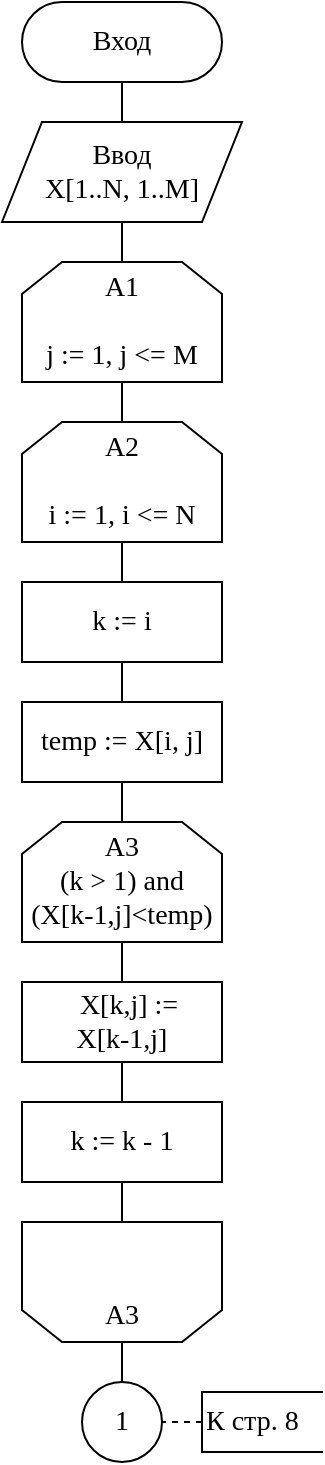 <mxfile version="15.3.8" type="device" pages="4"><diagram id="unoBSptZtzwc_0koED5F" name="1"><mxGraphModel dx="1024" dy="592" grid="1" gridSize="10" guides="1" tooltips="1" connect="1" arrows="1" fold="1" page="1" pageScale="1" pageWidth="827" pageHeight="1169" math="0" shadow="0"><root><mxCell id="0"/><mxCell id="1" parent="0"/><mxCell id="0t-yUcpnWR6xyYewzoy4-15" style="edgeStyle=orthogonalEdgeStyle;rounded=0;orthogonalLoop=1;jettySize=auto;html=1;exitX=0.5;exitY=1;exitDx=0;exitDy=0;entryX=0.5;entryY=0;entryDx=0;entryDy=0;endArrow=none;endFill=0;" parent="1" source="0t-yUcpnWR6xyYewzoy4-1" target="0t-yUcpnWR6xyYewzoy4-2" edge="1"><mxGeometry relative="1" as="geometry"/></mxCell><mxCell id="0t-yUcpnWR6xyYewzoy4-1" value="&lt;font face=&quot;Times New Roman&quot; style=&quot;font-size: 14px&quot;&gt;Вход&lt;/font&gt;" style="rounded=1;whiteSpace=wrap;html=1;arcSize=50;" parent="1" vertex="1"><mxGeometry x="270" y="40" width="100" height="40" as="geometry"/></mxCell><mxCell id="0t-yUcpnWR6xyYewzoy4-16" style="edgeStyle=orthogonalEdgeStyle;rounded=0;orthogonalLoop=1;jettySize=auto;html=1;exitX=0.5;exitY=1;exitDx=0;exitDy=0;entryX=0.5;entryY=0;entryDx=0;entryDy=0;endArrow=none;endFill=0;" parent="1" source="0t-yUcpnWR6xyYewzoy4-2" target="0t-yUcpnWR6xyYewzoy4-4" edge="1"><mxGeometry relative="1" as="geometry"/></mxCell><mxCell id="0t-yUcpnWR6xyYewzoy4-2" value="Ввод&lt;br&gt;X[1..N, 1..M]" style="shape=parallelogram;perimeter=parallelogramPerimeter;whiteSpace=wrap;html=1;fixedSize=1;align=center;fontFamily=Times New Roman;fontSize=14;" parent="1" vertex="1"><mxGeometry x="260" y="100" width="120" height="50" as="geometry"/></mxCell><mxCell id="0t-yUcpnWR6xyYewzoy4-17" style="edgeStyle=orthogonalEdgeStyle;rounded=0;orthogonalLoop=1;jettySize=auto;html=1;exitX=0.5;exitY=1;exitDx=0;exitDy=0;entryX=0.5;entryY=0;entryDx=0;entryDy=0;endArrow=none;endFill=0;" parent="1" source="0t-yUcpnWR6xyYewzoy4-4" target="0t-yUcpnWR6xyYewzoy4-5" edge="1"><mxGeometry relative="1" as="geometry"/></mxCell><mxCell id="0t-yUcpnWR6xyYewzoy4-4" value="A1&lt;br&gt;&lt;br&gt;j := 1, j &amp;lt;= M" style="shape=loopLimit;whiteSpace=wrap;html=1;fontFamily=Times New Roman;fontSize=14;" parent="1" vertex="1"><mxGeometry x="270" y="170.0" width="100" height="60" as="geometry"/></mxCell><mxCell id="0t-yUcpnWR6xyYewzoy4-18" style="edgeStyle=orthogonalEdgeStyle;rounded=0;orthogonalLoop=1;jettySize=auto;html=1;exitX=0.5;exitY=1;exitDx=0;exitDy=0;entryX=0.5;entryY=0;entryDx=0;entryDy=0;endArrow=none;endFill=0;" parent="1" source="0t-yUcpnWR6xyYewzoy4-5" target="0t-yUcpnWR6xyYewzoy4-6" edge="1"><mxGeometry relative="1" as="geometry"/></mxCell><mxCell id="0t-yUcpnWR6xyYewzoy4-5" value="A2&lt;br&gt;&lt;br&gt;i := 1, i &amp;lt;= N" style="shape=loopLimit;whiteSpace=wrap;html=1;fontFamily=Times New Roman;fontSize=14;" parent="1" vertex="1"><mxGeometry x="270" y="250.0" width="100" height="60" as="geometry"/></mxCell><mxCell id="0t-yUcpnWR6xyYewzoy4-19" style="edgeStyle=orthogonalEdgeStyle;rounded=0;orthogonalLoop=1;jettySize=auto;html=1;exitX=0.5;exitY=1;exitDx=0;exitDy=0;entryX=0.5;entryY=0;entryDx=0;entryDy=0;endArrow=none;endFill=0;" parent="1" source="0t-yUcpnWR6xyYewzoy4-6" target="0t-yUcpnWR6xyYewzoy4-7" edge="1"><mxGeometry relative="1" as="geometry"/></mxCell><mxCell id="0t-yUcpnWR6xyYewzoy4-6" value="k := i" style="rounded=0;whiteSpace=wrap;html=1;fontFamily=Times New Roman;fontSize=14;" parent="1" vertex="1"><mxGeometry x="270" y="330" width="100" height="40" as="geometry"/></mxCell><mxCell id="0t-yUcpnWR6xyYewzoy4-20" style="edgeStyle=orthogonalEdgeStyle;rounded=0;orthogonalLoop=1;jettySize=auto;html=1;exitX=0.5;exitY=1;exitDx=0;exitDy=0;entryX=0.5;entryY=0;entryDx=0;entryDy=0;endArrow=none;endFill=0;" parent="1" source="0t-yUcpnWR6xyYewzoy4-7" target="0t-yUcpnWR6xyYewzoy4-8" edge="1"><mxGeometry relative="1" as="geometry"/></mxCell><mxCell id="0t-yUcpnWR6xyYewzoy4-7" value="temp := X[i, j]" style="rounded=0;whiteSpace=wrap;html=1;fontFamily=Times New Roman;fontSize=14;" parent="1" vertex="1"><mxGeometry x="270" y="390" width="100" height="40" as="geometry"/></mxCell><mxCell id="0t-yUcpnWR6xyYewzoy4-21" style="edgeStyle=orthogonalEdgeStyle;rounded=0;orthogonalLoop=1;jettySize=auto;html=1;exitX=0.5;exitY=1;exitDx=0;exitDy=0;entryX=0.5;entryY=0;entryDx=0;entryDy=0;endArrow=none;endFill=0;" parent="1" source="0t-yUcpnWR6xyYewzoy4-8" target="0t-yUcpnWR6xyYewzoy4-9" edge="1"><mxGeometry relative="1" as="geometry"/></mxCell><mxCell id="0t-yUcpnWR6xyYewzoy4-8" value="A3&lt;br&gt;(k &amp;gt; 1) and&lt;br&gt;(X[k-1,j]&amp;lt;temp)" style="shape=loopLimit;whiteSpace=wrap;html=1;fontFamily=Times New Roman;fontSize=14;" parent="1" vertex="1"><mxGeometry x="270" y="450.0" width="100" height="60" as="geometry"/></mxCell><mxCell id="0t-yUcpnWR6xyYewzoy4-22" style="edgeStyle=orthogonalEdgeStyle;rounded=0;orthogonalLoop=1;jettySize=auto;html=1;exitX=0.5;exitY=1;exitDx=0;exitDy=0;entryX=0.5;entryY=0;entryDx=0;entryDy=0;endArrow=none;endFill=0;" parent="1" source="0t-yUcpnWR6xyYewzoy4-9" target="0t-yUcpnWR6xyYewzoy4-10" edge="1"><mxGeometry relative="1" as="geometry"/></mxCell><mxCell id="0t-yUcpnWR6xyYewzoy4-9" value="&amp;nbsp; X[k,j] := &lt;br&gt;X[k-1,j]" style="rounded=0;whiteSpace=wrap;html=1;fontFamily=Times New Roman;fontSize=14;" parent="1" vertex="1"><mxGeometry x="270" y="530" width="100" height="40" as="geometry"/></mxCell><mxCell id="0t-yUcpnWR6xyYewzoy4-23" style="edgeStyle=orthogonalEdgeStyle;rounded=0;orthogonalLoop=1;jettySize=auto;html=1;exitX=0.5;exitY=1;exitDx=0;exitDy=0;entryX=0.5;entryY=0;entryDx=0;entryDy=0;endArrow=none;endFill=0;" parent="1" source="0t-yUcpnWR6xyYewzoy4-10" target="0t-yUcpnWR6xyYewzoy4-11" edge="1"><mxGeometry relative="1" as="geometry"/></mxCell><mxCell id="0t-yUcpnWR6xyYewzoy4-10" value="k := k - 1" style="rounded=0;whiteSpace=wrap;html=1;fontFamily=Times New Roman;fontSize=14;" parent="1" vertex="1"><mxGeometry x="270" y="590" width="100" height="40" as="geometry"/></mxCell><mxCell id="0t-yUcpnWR6xyYewzoy4-24" style="edgeStyle=orthogonalEdgeStyle;rounded=0;orthogonalLoop=1;jettySize=auto;html=1;exitX=0.5;exitY=1;exitDx=0;exitDy=0;entryX=0.5;entryY=0;entryDx=0;entryDy=0;endArrow=none;endFill=0;" parent="1" source="0t-yUcpnWR6xyYewzoy4-11" target="0t-yUcpnWR6xyYewzoy4-13" edge="1"><mxGeometry relative="1" as="geometry"/></mxCell><mxCell id="0t-yUcpnWR6xyYewzoy4-11" value="&lt;br&gt;&lt;br&gt;A3" style="shape=loopLimit;whiteSpace=wrap;html=1;flipV=1;fontFamily=Times New Roman;fontSize=14;" parent="1" vertex="1"><mxGeometry x="270" y="650.0" width="100" height="60" as="geometry"/></mxCell><mxCell id="0t-yUcpnWR6xyYewzoy4-12" value="" style="endArrow=none;dashed=1;html=1;" parent="1" edge="1"><mxGeometry width="50" height="50" relative="1" as="geometry"><mxPoint x="360" y="750" as="sourcePoint"/><mxPoint x="340" y="750" as="targetPoint"/></mxGeometry></mxCell><mxCell id="0t-yUcpnWR6xyYewzoy4-13" value="&lt;font face=&quot;Times New Roman&quot; style=&quot;font-size: 14px&quot;&gt;1&lt;/font&gt;" style="ellipse;whiteSpace=wrap;html=1;aspect=fixed;align=center;" parent="1" vertex="1"><mxGeometry x="300" y="730" width="40" height="40" as="geometry"/></mxCell><mxCell id="0t-yUcpnWR6xyYewzoy4-14" value="&lt;font face=&quot;Times New Roman&quot; style=&quot;font-size: 14px&quot;&gt;К стр. 8&lt;/font&gt;" style="shape=partialRectangle;whiteSpace=wrap;html=1;bottom=1;right=1;left=1;top=0;fillColor=none;routingCenterX=-0.5;direction=south;align=left;" parent="1" vertex="1"><mxGeometry x="360" y="735" width="60" height="30" as="geometry"/></mxCell></root></mxGraphModel></diagram><diagram id="nisEQBPLOUrrj6jAwsxC" name="2"><mxGraphModel dx="1024" dy="592" grid="1" gridSize="10" guides="1" tooltips="1" connect="1" arrows="1" fold="1" page="1" pageScale="1" pageWidth="827" pageHeight="1169" math="0" shadow="0"><root><mxCell id="D3FZUw9TLDZbeN58fPJp-0"/><mxCell id="D3FZUw9TLDZbeN58fPJp-1" parent="D3FZUw9TLDZbeN58fPJp-0"/><mxCell id="D3FZUw9TLDZbeN58fPJp-2" value="" style="endArrow=none;dashed=1;html=1;" parent="D3FZUw9TLDZbeN58fPJp-1" edge="1"><mxGeometry width="50" height="50" relative="1" as="geometry"><mxPoint x="280" y="59.76" as="sourcePoint"/><mxPoint x="260" y="59.76" as="targetPoint"/></mxGeometry></mxCell><mxCell id="iKSGfNQ4uH1OwucTRDtX-2" style="edgeStyle=orthogonalEdgeStyle;rounded=0;orthogonalLoop=1;jettySize=auto;html=1;exitX=0.5;exitY=1;exitDx=0;exitDy=0;entryX=0.5;entryY=0;entryDx=0;entryDy=0;endArrow=none;endFill=0;" parent="D3FZUw9TLDZbeN58fPJp-1" source="D3FZUw9TLDZbeN58fPJp-3" target="D3FZUw9TLDZbeN58fPJp-5" edge="1"><mxGeometry relative="1" as="geometry"/></mxCell><mxCell id="D3FZUw9TLDZbeN58fPJp-3" value="&lt;font face=&quot;Times New Roman&quot; style=&quot;font-size: 12px&quot;&gt;1&lt;/font&gt;" style="ellipse;whiteSpace=wrap;html=1;aspect=fixed;align=center;" parent="D3FZUw9TLDZbeN58fPJp-1" vertex="1"><mxGeometry x="280" y="40" width="40" height="40" as="geometry"/></mxCell><mxCell id="D3FZUw9TLDZbeN58fPJp-4" value="&lt;font face=&quot;Times New Roman&quot; style=&quot;font-size: 14px&quot;&gt;Из стр. 7&lt;/font&gt;" style="shape=partialRectangle;whiteSpace=wrap;html=1;bottom=1;right=1;left=1;top=0;fillColor=none;routingCenterX=-0.5;direction=north;align=right;" parent="D3FZUw9TLDZbeN58fPJp-1" vertex="1"><mxGeometry x="200" y="45" width="60" height="30" as="geometry"/></mxCell><mxCell id="iKSGfNQ4uH1OwucTRDtX-3" style="edgeStyle=orthogonalEdgeStyle;rounded=0;orthogonalLoop=1;jettySize=auto;html=1;exitX=0.5;exitY=1;exitDx=0;exitDy=0;entryX=0.5;entryY=0;entryDx=0;entryDy=0;endArrow=none;endFill=0;" parent="D3FZUw9TLDZbeN58fPJp-1" source="D3FZUw9TLDZbeN58fPJp-5" target="iKSGfNQ4uH1OwucTRDtX-0" edge="1"><mxGeometry relative="1" as="geometry"/></mxCell><mxCell id="D3FZUw9TLDZbeN58fPJp-5" value="&amp;nbsp; X[k, j] :=&amp;nbsp;&lt;br&gt;X[k-1, j]" style="rounded=0;whiteSpace=wrap;html=1;fontFamily=Times New Roman;fontSize=14;" parent="D3FZUw9TLDZbeN58fPJp-1" vertex="1"><mxGeometry x="250" y="100" width="100" height="40" as="geometry"/></mxCell><mxCell id="iKSGfNQ4uH1OwucTRDtX-4" style="edgeStyle=orthogonalEdgeStyle;rounded=0;orthogonalLoop=1;jettySize=auto;html=1;exitX=0.5;exitY=1;exitDx=0;exitDy=0;entryX=0.5;entryY=0;entryDx=0;entryDy=0;endArrow=none;endFill=0;" parent="D3FZUw9TLDZbeN58fPJp-1" source="iKSGfNQ4uH1OwucTRDtX-0" target="iKSGfNQ4uH1OwucTRDtX-1" edge="1"><mxGeometry relative="1" as="geometry"/></mxCell><mxCell id="iKSGfNQ4uH1OwucTRDtX-0" value="i := i + 1&lt;br&gt;&lt;br&gt;A2" style="shape=loopLimit;whiteSpace=wrap;html=1;flipV=1;fontFamily=Times New Roman;fontSize=14;" parent="D3FZUw9TLDZbeN58fPJp-1" vertex="1"><mxGeometry x="250" y="160.0" width="100" height="60" as="geometry"/></mxCell><mxCell id="iKSGfNQ4uH1OwucTRDtX-15" style="edgeStyle=orthogonalEdgeStyle;rounded=0;orthogonalLoop=1;jettySize=auto;html=1;exitX=0.5;exitY=1;exitDx=0;exitDy=0;entryX=0.5;entryY=0;entryDx=0;entryDy=0;endArrow=none;endFill=0;" parent="D3FZUw9TLDZbeN58fPJp-1" source="iKSGfNQ4uH1OwucTRDtX-1" target="iKSGfNQ4uH1OwucTRDtX-5" edge="1"><mxGeometry relative="1" as="geometry"/></mxCell><mxCell id="iKSGfNQ4uH1OwucTRDtX-1" value="j := j + 1&lt;br&gt;&lt;br&gt;A1" style="shape=loopLimit;whiteSpace=wrap;html=1;flipV=1;fontFamily=Times New Roman;fontSize=14;" parent="D3FZUw9TLDZbeN58fPJp-1" vertex="1"><mxGeometry x="250" y="240.0" width="100" height="60" as="geometry"/></mxCell><mxCell id="iKSGfNQ4uH1OwucTRDtX-16" style="edgeStyle=orthogonalEdgeStyle;rounded=0;orthogonalLoop=1;jettySize=auto;html=1;exitX=0.5;exitY=1;exitDx=0;exitDy=0;entryX=0.5;entryY=0;entryDx=0;entryDy=0;endArrow=none;endFill=0;" parent="D3FZUw9TLDZbeN58fPJp-1" source="iKSGfNQ4uH1OwucTRDtX-5" target="iKSGfNQ4uH1OwucTRDtX-6" edge="1"><mxGeometry relative="1" as="geometry"/></mxCell><mxCell id="iKSGfNQ4uH1OwucTRDtX-5" value="A4&lt;br&gt;&lt;br&gt;j := 1, j &amp;lt;= M" style="shape=loopLimit;whiteSpace=wrap;html=1;fontFamily=Times New Roman;fontSize=14;" parent="D3FZUw9TLDZbeN58fPJp-1" vertex="1"><mxGeometry x="250" y="320.0" width="100" height="60" as="geometry"/></mxCell><mxCell id="iKSGfNQ4uH1OwucTRDtX-17" style="edgeStyle=orthogonalEdgeStyle;rounded=0;orthogonalLoop=1;jettySize=auto;html=1;exitX=0.5;exitY=1;exitDx=0;exitDy=0;entryX=0.5;entryY=0;entryDx=0;entryDy=0;endArrow=none;endFill=0;" parent="D3FZUw9TLDZbeN58fPJp-1" source="iKSGfNQ4uH1OwucTRDtX-6" target="iKSGfNQ4uH1OwucTRDtX-7" edge="1"><mxGeometry relative="1" as="geometry"/></mxCell><mxCell id="iKSGfNQ4uH1OwucTRDtX-6" value="min := &lt;br&gt;abs(X[1, j]" style="rounded=0;whiteSpace=wrap;html=1;fontFamily=Times New Roman;fontSize=14;" parent="D3FZUw9TLDZbeN58fPJp-1" vertex="1"><mxGeometry x="250" y="400" width="100" height="40" as="geometry"/></mxCell><mxCell id="iKSGfNQ4uH1OwucTRDtX-18" style="edgeStyle=orthogonalEdgeStyle;rounded=0;orthogonalLoop=1;jettySize=auto;html=1;exitX=0.5;exitY=1;exitDx=0;exitDy=0;entryX=0.5;entryY=0;entryDx=0;entryDy=0;endArrow=none;endFill=0;" parent="D3FZUw9TLDZbeN58fPJp-1" source="iKSGfNQ4uH1OwucTRDtX-7" target="iKSGfNQ4uH1OwucTRDtX-8" edge="1"><mxGeometry relative="1" as="geometry"/></mxCell><mxCell id="iKSGfNQ4uH1OwucTRDtX-7" value="A5&lt;br&gt;&lt;br&gt;i := 2, i &amp;lt;= N" style="shape=loopLimit;whiteSpace=wrap;html=1;fontFamily=Times New Roman;fontSize=14;" parent="D3FZUw9TLDZbeN58fPJp-1" vertex="1"><mxGeometry x="250" y="460.0" width="100" height="60" as="geometry"/></mxCell><mxCell id="iKSGfNQ4uH1OwucTRDtX-10" style="edgeStyle=orthogonalEdgeStyle;rounded=0;orthogonalLoop=1;jettySize=auto;html=1;exitX=0.5;exitY=1;exitDx=0;exitDy=0;endArrow=none;endFill=0;" parent="D3FZUw9TLDZbeN58fPJp-1" source="iKSGfNQ4uH1OwucTRDtX-8" edge="1"><mxGeometry relative="1" as="geometry"><mxPoint x="299.81" y="590.048" as="targetPoint"/></mxGeometry></mxCell><mxCell id="iKSGfNQ4uH1OwucTRDtX-19" style="edgeStyle=orthogonalEdgeStyle;rounded=0;orthogonalLoop=1;jettySize=auto;html=1;exitX=0.5;exitY=1;exitDx=0;exitDy=0;entryX=0.5;entryY=0;entryDx=0;entryDy=0;endArrow=none;endFill=0;" parent="D3FZUw9TLDZbeN58fPJp-1" source="iKSGfNQ4uH1OwucTRDtX-8" target="iKSGfNQ4uH1OwucTRDtX-9" edge="1"><mxGeometry relative="1" as="geometry"/></mxCell><mxCell id="iKSGfNQ4uH1OwucTRDtX-22" style="edgeStyle=orthogonalEdgeStyle;rounded=0;orthogonalLoop=1;jettySize=auto;html=1;exitX=1;exitY=0.5;exitDx=0;exitDy=0;endArrow=open;endFill=0;" parent="D3FZUw9TLDZbeN58fPJp-1" source="iKSGfNQ4uH1OwucTRDtX-8" edge="1"><mxGeometry relative="1" as="geometry"><mxPoint x="300" y="660" as="targetPoint"/><Array as="points"><mxPoint x="370" y="565"/><mxPoint x="370" y="660"/></Array></mxGeometry></mxCell><mxCell id="iKSGfNQ4uH1OwucTRDtX-8" value="abs(X[i,j]) &lt;br&gt;&amp;lt; min" style="rhombus;whiteSpace=wrap;html=1;fontFamily=Times New Roman;fontSize=14;" parent="D3FZUw9TLDZbeN58fPJp-1" vertex="1"><mxGeometry x="250" y="540" width="100" height="50" as="geometry"/></mxCell><mxCell id="iKSGfNQ4uH1OwucTRDtX-20" style="edgeStyle=orthogonalEdgeStyle;rounded=0;orthogonalLoop=1;jettySize=auto;html=1;exitX=0.5;exitY=1;exitDx=0;exitDy=0;entryX=0.5;entryY=0;entryDx=0;entryDy=0;endArrow=none;endFill=0;" parent="D3FZUw9TLDZbeN58fPJp-1" source="iKSGfNQ4uH1OwucTRDtX-9" target="iKSGfNQ4uH1OwucTRDtX-11" edge="1"><mxGeometry relative="1" as="geometry"/></mxCell><mxCell id="iKSGfNQ4uH1OwucTRDtX-9" value="min :=&lt;br&gt;abs(X[i, j])" style="rounded=0;whiteSpace=wrap;html=1;fontFamily=Times New Roman;fontSize=14;" parent="D3FZUw9TLDZbeN58fPJp-1" vertex="1"><mxGeometry x="250" y="610" width="100" height="40" as="geometry"/></mxCell><mxCell id="iKSGfNQ4uH1OwucTRDtX-21" style="edgeStyle=orthogonalEdgeStyle;rounded=0;orthogonalLoop=1;jettySize=auto;html=1;exitX=0.5;exitY=1;exitDx=0;exitDy=0;entryX=0.5;entryY=0;entryDx=0;entryDy=0;endArrow=none;endFill=0;" parent="D3FZUw9TLDZbeN58fPJp-1" source="iKSGfNQ4uH1OwucTRDtX-11" target="iKSGfNQ4uH1OwucTRDtX-13" edge="1"><mxGeometry relative="1" as="geometry"/></mxCell><mxCell id="iKSGfNQ4uH1OwucTRDtX-11" value="i := i + 1&lt;br&gt;&lt;br&gt;A5" style="shape=loopLimit;whiteSpace=wrap;html=1;flipV=1;fontFamily=Times New Roman;fontSize=14;" parent="D3FZUw9TLDZbeN58fPJp-1" vertex="1"><mxGeometry x="250" y="670.0" width="100" height="60" as="geometry"/></mxCell><mxCell id="iKSGfNQ4uH1OwucTRDtX-12" value="" style="endArrow=none;dashed=1;html=1;" parent="D3FZUw9TLDZbeN58fPJp-1" edge="1"><mxGeometry width="50" height="50" relative="1" as="geometry"><mxPoint x="340" y="770" as="sourcePoint"/><mxPoint x="320" y="770" as="targetPoint"/></mxGeometry></mxCell><mxCell id="iKSGfNQ4uH1OwucTRDtX-13" value="&lt;font face=&quot;Times New Roman&quot; style=&quot;font-size: 14px&quot;&gt;2&lt;/font&gt;" style="ellipse;whiteSpace=wrap;html=1;aspect=fixed;align=center;" parent="D3FZUw9TLDZbeN58fPJp-1" vertex="1"><mxGeometry x="280" y="750" width="40" height="40" as="geometry"/></mxCell><mxCell id="iKSGfNQ4uH1OwucTRDtX-14" value="&lt;font face=&quot;Times New Roman&quot; style=&quot;font-size: 14px&quot;&gt;К стр. 9&lt;/font&gt;" style="shape=partialRectangle;whiteSpace=wrap;html=1;bottom=1;right=1;left=1;top=0;fillColor=none;routingCenterX=-0.5;direction=south;align=left;" parent="D3FZUw9TLDZbeN58fPJp-1" vertex="1"><mxGeometry x="340" y="755" width="60" height="30" as="geometry"/></mxCell><mxCell id="iKSGfNQ4uH1OwucTRDtX-23" value="Да" style="text;html=1;strokeColor=none;fillColor=none;align=center;verticalAlign=middle;whiteSpace=wrap;rounded=0;fontFamily=Times New Roman;fontSize=14;" parent="D3FZUw9TLDZbeN58fPJp-1" vertex="1"><mxGeometry x="290" y="588" width="40" height="20" as="geometry"/></mxCell><mxCell id="iKSGfNQ4uH1OwucTRDtX-24" value="Нет" style="text;html=1;strokeColor=none;fillColor=none;align=center;verticalAlign=middle;whiteSpace=wrap;rounded=0;fontFamily=Times New Roman;fontSize=14;" parent="D3FZUw9TLDZbeN58fPJp-1" vertex="1"><mxGeometry x="341" y="549" width="40" height="20" as="geometry"/></mxCell></root></mxGraphModel></diagram><diagram id="Zc5fpi-8SWV24Qic6hdM" name="3"><mxGraphModel dx="1024" dy="592" grid="1" gridSize="10" guides="1" tooltips="1" connect="1" arrows="1" fold="1" page="1" pageScale="1" pageWidth="827" pageHeight="1169" math="0" shadow="0"><root><mxCell id="lkq71xgv2Av1FXVEBgMj-0"/><mxCell id="lkq71xgv2Av1FXVEBgMj-1" parent="lkq71xgv2Av1FXVEBgMj-0"/><mxCell id="UJrmAXRoQVOg1CvSfIfx-0" value="" style="endArrow=none;dashed=1;html=1;" parent="lkq71xgv2Av1FXVEBgMj-1" edge="1"><mxGeometry width="50" height="50" relative="1" as="geometry"><mxPoint x="240" y="59.76" as="sourcePoint"/><mxPoint x="220" y="59.76" as="targetPoint"/></mxGeometry></mxCell><mxCell id="XT07QpfTcitjZ0zBsMVi-2" style="edgeStyle=orthogonalEdgeStyle;rounded=0;orthogonalLoop=1;jettySize=auto;html=1;exitX=0.5;exitY=1;exitDx=0;exitDy=0;entryX=0.5;entryY=0;entryDx=0;entryDy=0;endArrow=none;endFill=0;" parent="lkq71xgv2Av1FXVEBgMj-1" source="UJrmAXRoQVOg1CvSfIfx-1" target="XT07QpfTcitjZ0zBsMVi-0" edge="1"><mxGeometry relative="1" as="geometry"/></mxCell><mxCell id="UJrmAXRoQVOg1CvSfIfx-1" value="&lt;font face=&quot;Times New Roman&quot; style=&quot;font-size: 14px&quot;&gt;2&lt;/font&gt;" style="ellipse;whiteSpace=wrap;html=1;aspect=fixed;align=center;" parent="lkq71xgv2Av1FXVEBgMj-1" vertex="1"><mxGeometry x="240" y="40" width="40" height="40" as="geometry"/></mxCell><mxCell id="UJrmAXRoQVOg1CvSfIfx-2" value="&lt;font face=&quot;Times New Roman&quot; style=&quot;font-size: 14px&quot;&gt;Из стр. 8&lt;/font&gt;" style="shape=partialRectangle;whiteSpace=wrap;html=1;bottom=1;right=1;left=1;top=0;fillColor=none;routingCenterX=-0.5;direction=north;align=right;" parent="lkq71xgv2Av1FXVEBgMj-1" vertex="1"><mxGeometry x="160" y="45" width="60" height="30" as="geometry"/></mxCell><mxCell id="XT07QpfTcitjZ0zBsMVi-3" style="edgeStyle=orthogonalEdgeStyle;rounded=0;orthogonalLoop=1;jettySize=auto;html=1;exitX=0.5;exitY=1;exitDx=0;exitDy=0;entryX=0.5;entryY=0;entryDx=0;entryDy=0;endArrow=none;endFill=0;" parent="lkq71xgv2Av1FXVEBgMj-1" source="XT07QpfTcitjZ0zBsMVi-0" target="XT07QpfTcitjZ0zBsMVi-1" edge="1"><mxGeometry relative="1" as="geometry"/></mxCell><mxCell id="XT07QpfTcitjZ0zBsMVi-0" value="MinAbs[j] := min" style="rounded=0;whiteSpace=wrap;html=1;fontFamily=Times New Roman;fontSize=14;" parent="lkq71xgv2Av1FXVEBgMj-1" vertex="1"><mxGeometry x="210" y="100" width="100" height="40" as="geometry"/></mxCell><mxCell id="XT07QpfTcitjZ0zBsMVi-5" style="edgeStyle=orthogonalEdgeStyle;rounded=0;orthogonalLoop=1;jettySize=auto;html=1;exitX=0.5;exitY=1;exitDx=0;exitDy=0;entryX=0.5;entryY=0;entryDx=0;entryDy=0;endArrow=none;endFill=0;" parent="lkq71xgv2Av1FXVEBgMj-1" source="XT07QpfTcitjZ0zBsMVi-1" target="XT07QpfTcitjZ0zBsMVi-4" edge="1"><mxGeometry relative="1" as="geometry"/></mxCell><mxCell id="XT07QpfTcitjZ0zBsMVi-1" value="j := j + 1&lt;br&gt;&lt;br&gt;A4" style="shape=loopLimit;whiteSpace=wrap;html=1;flipV=1;fontFamily=Times New Roman;fontSize=14;" parent="lkq71xgv2Av1FXVEBgMj-1" vertex="1"><mxGeometry x="210" y="160.0" width="100" height="60" as="geometry"/></mxCell><mxCell id="XT07QpfTcitjZ0zBsMVi-7" style="edgeStyle=orthogonalEdgeStyle;rounded=0;orthogonalLoop=1;jettySize=auto;html=1;exitX=0.5;exitY=1;exitDx=0;exitDy=0;entryX=0.5;entryY=0;entryDx=0;entryDy=0;endArrow=none;endFill=0;" parent="lkq71xgv2Av1FXVEBgMj-1" source="XT07QpfTcitjZ0zBsMVi-4" target="XT07QpfTcitjZ0zBsMVi-6" edge="1"><mxGeometry relative="1" as="geometry"/></mxCell><mxCell id="XT07QpfTcitjZ0zBsMVi-4" value="A6&lt;br&gt;&lt;br&gt;j := 1, j &amp;lt;= M" style="shape=loopLimit;whiteSpace=wrap;html=1;fontFamily=Times New Roman;fontSize=14;" parent="lkq71xgv2Av1FXVEBgMj-1" vertex="1"><mxGeometry x="210" y="240.0" width="100" height="60" as="geometry"/></mxCell><mxCell id="XT07QpfTcitjZ0zBsMVi-9" style="edgeStyle=orthogonalEdgeStyle;rounded=0;orthogonalLoop=1;jettySize=auto;html=1;exitX=0.5;exitY=1;exitDx=0;exitDy=0;entryX=0.5;entryY=0;entryDx=0;entryDy=0;endArrow=none;endFill=0;" parent="lkq71xgv2Av1FXVEBgMj-1" source="XT07QpfTcitjZ0zBsMVi-6" target="XT07QpfTcitjZ0zBsMVi-8" edge="1"><mxGeometry relative="1" as="geometry"/></mxCell><mxCell id="XT07QpfTcitjZ0zBsMVi-6" value="min := j" style="rounded=0;whiteSpace=wrap;html=1;fontFamily=Times New Roman;fontSize=14;" parent="lkq71xgv2Av1FXVEBgMj-1" vertex="1"><mxGeometry x="210" y="320" width="100" height="40" as="geometry"/></mxCell><mxCell id="XT07QpfTcitjZ0zBsMVi-13" style="edgeStyle=orthogonalEdgeStyle;rounded=0;orthogonalLoop=1;jettySize=auto;html=1;exitX=0.5;exitY=1;exitDx=0;exitDy=0;entryX=0.5;entryY=0;entryDx=0;entryDy=0;endArrow=none;endFill=0;" parent="lkq71xgv2Av1FXVEBgMj-1" source="XT07QpfTcitjZ0zBsMVi-8" target="XT07QpfTcitjZ0zBsMVi-10" edge="1"><mxGeometry relative="1" as="geometry"/></mxCell><mxCell id="XT07QpfTcitjZ0zBsMVi-8" value="A7&lt;br&gt;k := j + 1,&lt;br&gt;k &amp;lt;= M" style="shape=loopLimit;whiteSpace=wrap;html=1;fontFamily=Times New Roman;fontSize=14;" parent="lkq71xgv2Av1FXVEBgMj-1" vertex="1"><mxGeometry x="210" y="380.0" width="100" height="60" as="geometry"/></mxCell><mxCell id="XT07QpfTcitjZ0zBsMVi-15" style="edgeStyle=orthogonalEdgeStyle;rounded=0;orthogonalLoop=1;jettySize=auto;html=1;exitX=0.5;exitY=1;exitDx=0;exitDy=0;entryX=0.5;entryY=0;entryDx=0;entryDy=0;endArrow=none;endFill=0;" parent="lkq71xgv2Av1FXVEBgMj-1" source="XT07QpfTcitjZ0zBsMVi-10" target="XT07QpfTcitjZ0zBsMVi-14" edge="1"><mxGeometry relative="1" as="geometry"/></mxCell><mxCell id="XT07QpfTcitjZ0zBsMVi-19" style="edgeStyle=orthogonalEdgeStyle;rounded=0;orthogonalLoop=1;jettySize=auto;html=1;exitX=1;exitY=0.5;exitDx=0;exitDy=0;endArrow=open;endFill=0;" parent="lkq71xgv2Av1FXVEBgMj-1" source="XT07QpfTcitjZ0zBsMVi-10" edge="1"><mxGeometry relative="1" as="geometry"><mxPoint x="260" y="580" as="targetPoint"/><Array as="points"><mxPoint x="330" y="485"/><mxPoint x="330" y="580"/></Array></mxGeometry></mxCell><mxCell id="XT07QpfTcitjZ0zBsMVi-10" value="" style="rhombus;whiteSpace=wrap;html=1;fontFamily=Times New Roman;fontSize=14;" parent="lkq71xgv2Av1FXVEBgMj-1" vertex="1"><mxGeometry x="210" y="460" width="100" height="50" as="geometry"/></mxCell><mxCell id="XT07QpfTcitjZ0zBsMVi-11" value="" style="endArrow=none;dashed=1;html=1;entryX=0;entryY=0.5;entryDx=0;entryDy=0;" parent="lkq71xgv2Av1FXVEBgMj-1" edge="1"><mxGeometry width="50" height="50" relative="1" as="geometry"><mxPoint x="190" y="485" as="sourcePoint"/><mxPoint x="210" y="485" as="targetPoint"/></mxGeometry></mxCell><mxCell id="XT07QpfTcitjZ0zBsMVi-12" value="&lt;font face=&quot;Times New Roman&quot; style=&quot;font-size: 14px&quot;&gt;MinAbs[k]&amp;lt; MinAbs[min]&lt;/font&gt;" style="shape=partialRectangle;whiteSpace=wrap;html=1;bottom=1;right=1;left=1;top=0;fillColor=none;routingCenterX=-0.5;direction=north;align=right;" parent="lkq71xgv2Av1FXVEBgMj-1" vertex="1"><mxGeometry x="110" y="467.5" width="80" height="35" as="geometry"/></mxCell><mxCell id="XT07QpfTcitjZ0zBsMVi-18" style="edgeStyle=orthogonalEdgeStyle;rounded=0;orthogonalLoop=1;jettySize=auto;html=1;exitX=0.5;exitY=1;exitDx=0;exitDy=0;entryX=0.5;entryY=0;entryDx=0;entryDy=0;endArrow=none;endFill=0;" parent="lkq71xgv2Av1FXVEBgMj-1" source="XT07QpfTcitjZ0zBsMVi-14" target="XT07QpfTcitjZ0zBsMVi-17" edge="1"><mxGeometry relative="1" as="geometry"/></mxCell><mxCell id="XT07QpfTcitjZ0zBsMVi-14" value="min := k" style="rounded=0;whiteSpace=wrap;html=1;fontFamily=Times New Roman;fontSize=14;" parent="lkq71xgv2Av1FXVEBgMj-1" vertex="1"><mxGeometry x="210" y="530" width="100" height="40" as="geometry"/></mxCell><mxCell id="XT07QpfTcitjZ0zBsMVi-23" style="edgeStyle=orthogonalEdgeStyle;rounded=0;orthogonalLoop=1;jettySize=auto;html=1;exitX=0.5;exitY=1;exitDx=0;exitDy=0;entryX=0.5;entryY=0;entryDx=0;entryDy=0;endArrow=none;endFill=0;" parent="lkq71xgv2Av1FXVEBgMj-1" source="XT07QpfTcitjZ0zBsMVi-17" target="XT07QpfTcitjZ0zBsMVi-22" edge="1"><mxGeometry relative="1" as="geometry"/></mxCell><mxCell id="XT07QpfTcitjZ0zBsMVi-17" value="k := k + 1&lt;br&gt;&lt;br&gt;A7" style="shape=loopLimit;whiteSpace=wrap;html=1;flipV=1;fontFamily=Times New Roman;fontSize=14;" parent="lkq71xgv2Av1FXVEBgMj-1" vertex="1"><mxGeometry x="210" y="590.0" width="100" height="60" as="geometry"/></mxCell><mxCell id="XT07QpfTcitjZ0zBsMVi-20" value="Да" style="text;html=1;strokeColor=none;fillColor=none;align=center;verticalAlign=middle;whiteSpace=wrap;rounded=0;fontFamily=Times New Roman;fontSize=14;" parent="lkq71xgv2Av1FXVEBgMj-1" vertex="1"><mxGeometry x="250" y="508" width="40" height="20" as="geometry"/></mxCell><mxCell id="XT07QpfTcitjZ0zBsMVi-21" value="Нет" style="text;html=1;strokeColor=none;fillColor=none;align=center;verticalAlign=middle;whiteSpace=wrap;rounded=0;fontFamily=Times New Roman;fontSize=14;" parent="lkq71xgv2Av1FXVEBgMj-1" vertex="1"><mxGeometry x="300" y="467" width="40" height="20" as="geometry"/></mxCell><mxCell id="XT07QpfTcitjZ0zBsMVi-27" style="edgeStyle=orthogonalEdgeStyle;rounded=0;orthogonalLoop=1;jettySize=auto;html=1;exitX=0.5;exitY=1;exitDx=0;exitDy=0;entryX=0.5;entryY=0;entryDx=0;entryDy=0;endArrow=none;endFill=0;" parent="lkq71xgv2Av1FXVEBgMj-1" source="XT07QpfTcitjZ0zBsMVi-22" target="XT07QpfTcitjZ0zBsMVi-25" edge="1"><mxGeometry relative="1" as="geometry"/></mxCell><mxCell id="XT07QpfTcitjZ0zBsMVi-22" value="A8&lt;br&gt;&lt;br&gt;i := 1, i &amp;lt;= N" style="shape=loopLimit;whiteSpace=wrap;html=1;fontFamily=Times New Roman;fontSize=14;" parent="lkq71xgv2Av1FXVEBgMj-1" vertex="1"><mxGeometry x="210" y="670.0" width="100" height="60" as="geometry"/></mxCell><mxCell id="XT07QpfTcitjZ0zBsMVi-24" value="" style="endArrow=none;dashed=1;html=1;" parent="lkq71xgv2Av1FXVEBgMj-1" edge="1"><mxGeometry width="50" height="50" relative="1" as="geometry"><mxPoint x="300" y="770" as="sourcePoint"/><mxPoint x="280" y="770" as="targetPoint"/></mxGeometry></mxCell><mxCell id="XT07QpfTcitjZ0zBsMVi-25" value="&lt;font style=&quot;font-size: 14px&quot; face=&quot;Times New Roman&quot;&gt;3&lt;/font&gt;" style="ellipse;whiteSpace=wrap;html=1;aspect=fixed;align=center;" parent="lkq71xgv2Av1FXVEBgMj-1" vertex="1"><mxGeometry x="240" y="750" width="40" height="40" as="geometry"/></mxCell><mxCell id="XT07QpfTcitjZ0zBsMVi-26" value="&lt;font face=&quot;Times New Roman&quot; style=&quot;font-size: 14px&quot;&gt;К стр. 10&lt;/font&gt;" style="shape=partialRectangle;whiteSpace=wrap;html=1;bottom=1;right=1;left=1;top=0;fillColor=none;routingCenterX=-0.5;direction=south;align=left;" parent="lkq71xgv2Av1FXVEBgMj-1" vertex="1"><mxGeometry x="300" y="755" width="60" height="30" as="geometry"/></mxCell></root></mxGraphModel></diagram><diagram id="u_iPHSaYiSmqgvqoXdmP" name="4"><mxGraphModel dx="1024" dy="592" grid="1" gridSize="10" guides="1" tooltips="1" connect="1" arrows="1" fold="1" page="1" pageScale="1" pageWidth="827" pageHeight="1169" math="0" shadow="0"><root><mxCell id="n0-aHHtSZGS7_WtHqV_b-0"/><mxCell id="n0-aHHtSZGS7_WtHqV_b-1" parent="n0-aHHtSZGS7_WtHqV_b-0"/><mxCell id="n0-aHHtSZGS7_WtHqV_b-2" value="" style="endArrow=none;dashed=1;html=1;" parent="n0-aHHtSZGS7_WtHqV_b-1" edge="1"><mxGeometry width="50" height="50" relative="1" as="geometry"><mxPoint x="280" y="59.76" as="sourcePoint"/><mxPoint x="260" y="59.76" as="targetPoint"/></mxGeometry></mxCell><mxCell id="n0-aHHtSZGS7_WtHqV_b-7" style="edgeStyle=orthogonalEdgeStyle;rounded=0;orthogonalLoop=1;jettySize=auto;html=1;exitX=0.5;exitY=1;exitDx=0;exitDy=0;entryX=0.5;entryY=0;entryDx=0;entryDy=0;endArrow=none;endFill=0;" parent="n0-aHHtSZGS7_WtHqV_b-1" source="n0-aHHtSZGS7_WtHqV_b-3" target="n0-aHHtSZGS7_WtHqV_b-5" edge="1"><mxGeometry relative="1" as="geometry"/></mxCell><mxCell id="n0-aHHtSZGS7_WtHqV_b-3" value="&lt;font face=&quot;Times New Roman&quot; style=&quot;font-size: 14px&quot;&gt;3&lt;/font&gt;" style="ellipse;whiteSpace=wrap;html=1;aspect=fixed;align=center;" parent="n0-aHHtSZGS7_WtHqV_b-1" vertex="1"><mxGeometry x="280" y="40" width="40" height="40" as="geometry"/></mxCell><mxCell id="n0-aHHtSZGS7_WtHqV_b-4" value="&lt;font face=&quot;Times New Roman&quot; style=&quot;font-size: 14px&quot;&gt;Из стр. 9&lt;/font&gt;" style="shape=partialRectangle;whiteSpace=wrap;html=1;bottom=1;right=1;left=1;top=0;fillColor=none;routingCenterX=-0.5;direction=north;align=right;" parent="n0-aHHtSZGS7_WtHqV_b-1" vertex="1"><mxGeometry x="200" y="45" width="60" height="30" as="geometry"/></mxCell><mxCell id="SHTLiH9AORLnXiEe7u8X-0" style="edgeStyle=orthogonalEdgeStyle;rounded=0;orthogonalLoop=1;jettySize=auto;html=1;exitX=0.5;exitY=1;exitDx=0;exitDy=0;entryX=0.5;entryY=0;entryDx=0;entryDy=0;endArrow=none;endFill=0;" parent="n0-aHHtSZGS7_WtHqV_b-1" source="n0-aHHtSZGS7_WtHqV_b-5" target="n0-aHHtSZGS7_WtHqV_b-8" edge="1"><mxGeometry relative="1" as="geometry"/></mxCell><mxCell id="n0-aHHtSZGS7_WtHqV_b-5" value="swap(X[i, j], &lt;br&gt;X[i, min])" style="shape=process;whiteSpace=wrap;html=1;backgroundOutline=1;" parent="n0-aHHtSZGS7_WtHqV_b-1" vertex="1"><mxGeometry x="250" y="100" width="100" height="40" as="geometry"/></mxCell><mxCell id="GzM9tKCIWtrhO-8FvXEw-0" style="edgeStyle=orthogonalEdgeStyle;rounded=0;orthogonalLoop=1;jettySize=auto;html=1;exitX=0.5;exitY=1;exitDx=0;exitDy=0;entryX=0.5;entryY=0;entryDx=0;entryDy=0;endArrow=none;endFill=0;" parent="n0-aHHtSZGS7_WtHqV_b-1" source="n0-aHHtSZGS7_WtHqV_b-8" target="SHTLiH9AORLnXiEe7u8X-1" edge="1"><mxGeometry relative="1" as="geometry"/></mxCell><mxCell id="n0-aHHtSZGS7_WtHqV_b-8" value="i := i +1&lt;br&gt;&lt;br&gt;A8" style="shape=loopLimit;whiteSpace=wrap;html=1;flipV=1;fontFamily=Times New Roman;fontSize=14;" parent="n0-aHHtSZGS7_WtHqV_b-1" vertex="1"><mxGeometry x="250" y="160.0" width="100" height="60" as="geometry"/></mxCell><mxCell id="yqd8Q3K0gsvJi8OtlWfj-0" style="edgeStyle=orthogonalEdgeStyle;rounded=0;orthogonalLoop=1;jettySize=auto;html=1;exitX=0.5;exitY=1;exitDx=0;exitDy=0;entryX=0.5;entryY=0;entryDx=0;entryDy=0;endArrow=none;endFill=0;" parent="n0-aHHtSZGS7_WtHqV_b-1" source="SHTLiH9AORLnXiEe7u8X-1" target="GzM9tKCIWtrhO-8FvXEw-2" edge="1"><mxGeometry relative="1" as="geometry"/></mxCell><mxCell id="SHTLiH9AORLnXiEe7u8X-1" value="" style="shape=process;whiteSpace=wrap;html=1;backgroundOutline=1;" parent="n0-aHHtSZGS7_WtHqV_b-1" vertex="1"><mxGeometry x="250" y="240" width="100" height="40" as="geometry"/></mxCell><mxCell id="SHTLiH9AORLnXiEe7u8X-2" value="" style="endArrow=none;dashed=1;html=1;entryX=0;entryY=0.5;entryDx=0;entryDy=0;" parent="n0-aHHtSZGS7_WtHqV_b-1" edge="1"><mxGeometry width="50" height="50" relative="1" as="geometry"><mxPoint x="230" y="260" as="sourcePoint"/><mxPoint x="250" y="260" as="targetPoint"/></mxGeometry></mxCell><mxCell id="SHTLiH9AORLnXiEe7u8X-3" value="&lt;font face=&quot;Times New Roman&quot; style=&quot;font-size: 14px&quot;&gt;swap(&lt;br&gt;MinAbs[j], &lt;br&gt;MinAbs[min])&lt;/font&gt;" style="shape=partialRectangle;whiteSpace=wrap;html=1;bottom=1;right=1;left=1;top=0;fillColor=none;routingCenterX=-0.5;direction=north;align=right;" parent="n0-aHHtSZGS7_WtHqV_b-1" vertex="1"><mxGeometry x="140" y="230" width="90" height="60" as="geometry"/></mxCell><mxCell id="yqd8Q3K0gsvJi8OtlWfj-2" style="edgeStyle=orthogonalEdgeStyle;rounded=0;orthogonalLoop=1;jettySize=auto;html=1;exitX=0.5;exitY=1;exitDx=0;exitDy=0;entryX=0.5;entryY=0;entryDx=0;entryDy=0;endArrow=none;endFill=0;" parent="n0-aHHtSZGS7_WtHqV_b-1" source="GzM9tKCIWtrhO-8FvXEw-2" target="yqd8Q3K0gsvJi8OtlWfj-1" edge="1"><mxGeometry relative="1" as="geometry"/></mxCell><mxCell id="GzM9tKCIWtrhO-8FvXEw-2" value="j := j + 1&lt;br&gt;&lt;br&gt;A6" style="shape=loopLimit;whiteSpace=wrap;html=1;flipV=1;fontFamily=Times New Roman;fontSize=14;" parent="n0-aHHtSZGS7_WtHqV_b-1" vertex="1"><mxGeometry x="250" y="300.0" width="100" height="60" as="geometry"/></mxCell><mxCell id="yqd8Q3K0gsvJi8OtlWfj-4" style="edgeStyle=orthogonalEdgeStyle;rounded=0;orthogonalLoop=1;jettySize=auto;html=1;exitX=0.5;exitY=1;exitDx=0;exitDy=0;entryX=0.5;entryY=0;entryDx=0;entryDy=0;endArrow=none;endFill=0;" parent="n0-aHHtSZGS7_WtHqV_b-1" source="yqd8Q3K0gsvJi8OtlWfj-1" target="yqd8Q3K0gsvJi8OtlWfj-3" edge="1"><mxGeometry relative="1" as="geometry"/></mxCell><mxCell id="yqd8Q3K0gsvJi8OtlWfj-1" value="Вывод&lt;br&gt;X[1..N, 1..M]" style="shape=parallelogram;perimeter=parallelogramPerimeter;whiteSpace=wrap;html=1;fixedSize=1;align=center;fontFamily=Times New Roman;fontSize=14;" parent="n0-aHHtSZGS7_WtHqV_b-1" vertex="1"><mxGeometry x="240" y="380" width="120" height="50" as="geometry"/></mxCell><mxCell id="yqd8Q3K0gsvJi8OtlWfj-3" value="&lt;font face=&quot;Times New Roman&quot; style=&quot;font-size: 14px&quot;&gt;Выход&lt;/font&gt;" style="rounded=1;whiteSpace=wrap;html=1;arcSize=50;" parent="n0-aHHtSZGS7_WtHqV_b-1" vertex="1"><mxGeometry x="250" y="450" width="100" height="40" as="geometry"/></mxCell></root></mxGraphModel></diagram></mxfile>